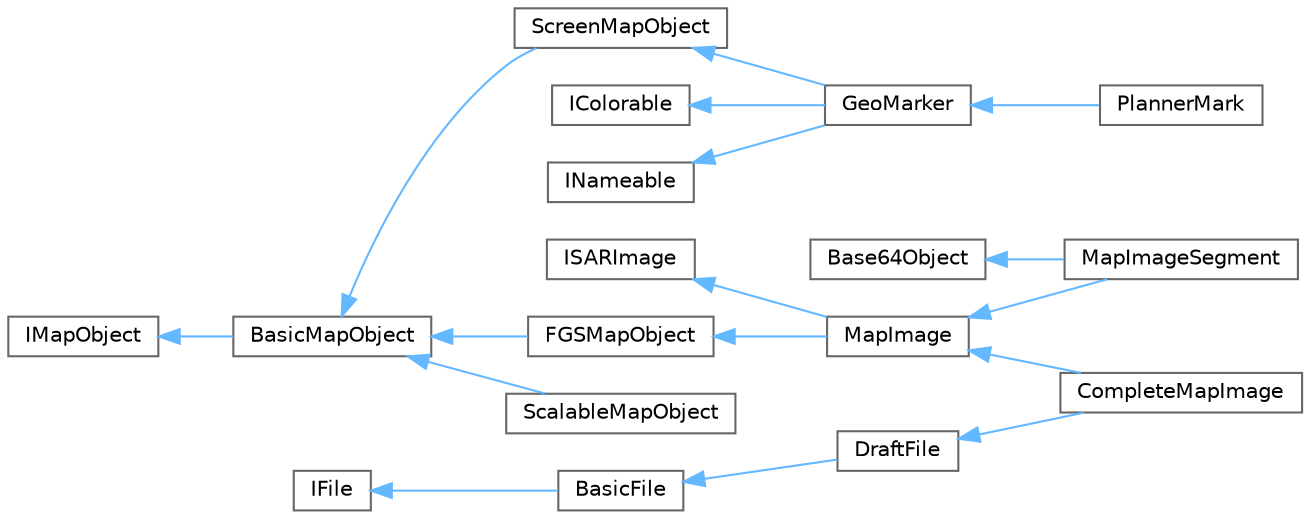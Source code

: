 digraph "Иерархия классов. Графический вид."
{
 // INTERACTIVE_SVG=YES
 // LATEX_PDF_SIZE
  bgcolor="transparent";
  edge [fontname=Helvetica,fontsize=10,labelfontname=Helvetica,labelfontsize=10];
  node [fontname=Helvetica,fontsize=10,shape=box,height=0.2,width=0.4];
  rankdir="LR";
  Node0 [id="Node000000",label="Base64Object",height=0.2,width=0.4,color="grey40", fillcolor="white", style="filled",URL="$d8/dec/class_quasar_s_d_k_1_1_i_o_1_1_base64_object.html",tooltip="Объект, способный конвертировать свои бинарные данные в base64-строку."];
  Node0 -> Node1 [id="edge1_Node000000_Node000001",dir="back",color="steelblue1",style="solid",tooltip=" "];
  Node1 [id="Node000001",label="MapImageSegment",height=0.2,width=0.4,color="grey40", fillcolor="white", style="filled",URL="$d1/d05/class_quasar_s_d_k_1_1_map_1_1_map_image_segment.html",tooltip="Сегмент или полное радиолокационное изображение на карте, сохраненное в Base64-строке."];
  Node13 [id="Node000013",label="IColorable",height=0.2,width=0.4,color="grey40", fillcolor="white", style="filled",URL="$de/de2/class_i_colorable.html",tooltip=" "];
  Node13 -> Node11 [id="edge2_Node000013_Node000011",dir="back",color="steelblue1",style="solid",tooltip=" "];
  Node11 [id="Node000011",label="GeoMarker",height=0.2,width=0.4,color="grey40", fillcolor="white", style="filled",URL="$d4/d7f/class_map_1_1_geo_marker.html",tooltip=" "];
  Node11 -> Node12 [id="edge3_Node000011_Node000012",dir="back",color="steelblue1",style="solid",tooltip=" "];
  Node12 [id="Node000012",label="PlannerMark",height=0.2,width=0.4,color="grey40", fillcolor="white", style="filled",URL="$db/d2b/class_map_1_1_planner_mark.html",tooltip=" "];
  Node6 [id="Node000006",label="IFile",height=0.2,width=0.4,color="grey40", fillcolor="white", style="filled",URL="$df/dad/class_quasar_s_d_k_1_1_i_o_1_1_i_file.html",tooltip="Интерфейс, описывающий абстрактный файл в файловой системе."];
  Node6 -> Node5 [id="edge4_Node000006_Node000005",dir="back",color="steelblue1",style="solid",tooltip=" "];
  Node5 [id="Node000005",label="BasicFile",height=0.2,width=0.4,color="grey40", fillcolor="white", style="filled",URL="$d3/d7e/class_quasar_s_d_k_1_1_i_o_1_1_basic_file.html",tooltip="Абстрактный класс для существующего файла в файловой системе."];
  Node5 -> Node4 [id="edge5_Node000005_Node000004",dir="back",color="steelblue1",style="solid",tooltip=" "];
  Node4 [id="Node000004",label="DraftFile",height=0.2,width=0.4,color="grey40", fillcolor="white", style="filled",URL="$d4/d32/class_quasar_s_d_k_1_1_i_o_1_1_draft_file.html",tooltip="Класс, описывающий черновик файла - файл, который еще не был сохранен на диск, но готовится к этому."];
  Node4 -> Node3 [id="edge6_Node000004_Node000003",dir="back",color="steelblue1",style="solid",tooltip=" "];
  Node3 [id="Node000003",label="CompleteMapImage",height=0.2,width=0.4,color="grey40", fillcolor="white", style="filled",URL="$dc/dc3/class_quasar_s_d_k_1_1_map_1_1_complete_map_image.html",tooltip="Радиолокационное изображение на карте, сохраненное в файл."];
  Node15 [id="Node000015",label="IMapObject",height=0.2,width=0.4,color="grey40", fillcolor="white", style="filled",URL="$d5/d1e/class_quasar_s_d_k_1_1_map_1_1_i_map_object.html",tooltip="Интерфейс, описывающий абстрактный объект карты."];
  Node15 -> Node8 [id="edge7_Node000015_Node000008",dir="back",color="steelblue1",style="solid",tooltip=" "];
  Node8 [id="Node000008",label="BasicMapObject",height=0.2,width=0.4,color="grey40", fillcolor="white", style="filled",URL="$d7/ddf/class_quasar_s_d_k_1_1_map_1_1_basic_map_object.html",tooltip="Абстрактный класс, реализующий функции интерфейса IMapObject, за исключением масштаба."];
  Node8 -> Node7 [id="edge8_Node000008_Node000007",dir="back",color="steelblue1",style="solid",tooltip=" "];
  Node7 [id="Node000007",label="FGSMapObject",height=0.2,width=0.4,color="grey40", fillcolor="white", style="filled",URL="$d9/dd3/class_quasar_s_d_k_1_1_map_1_1_f_g_s_map_object.html",tooltip="Базовый класс для объектов карты, которые имеют четкую привязку в метрах по размеру."];
  Node7 -> Node2 [id="edge9_Node000007_Node000002",dir="back",color="steelblue1",style="solid",tooltip=" "];
  Node2 [id="Node000002",label="MapImage",height=0.2,width=0.4,color="grey40", fillcolor="white", style="filled",URL="$df/d2b/class_quasar_s_d_k_1_1_map_1_1_map_image.html",tooltip="Абстрактный класс, описывающий радиолокационное изображение в качестве объекта карты."];
  Node2 -> Node3 [id="edge10_Node000002_Node000003",dir="back",color="steelblue1",style="solid",tooltip=" "];
  Node2 -> Node1 [id="edge11_Node000002_Node000001",dir="back",color="steelblue1",style="solid",tooltip=" "];
  Node8 -> Node9 [id="edge12_Node000008_Node000009",dir="back",color="steelblue1",style="solid",tooltip=" "];
  Node9 [id="Node000009",label="ScalableMapObject",height=0.2,width=0.4,color="grey40", fillcolor="white", style="filled",URL="$da/d1a/class_quasar_s_d_k_1_1_map_1_1_scalable_map_object.html",tooltip=" "];
  Node8 -> Node10 [id="edge13_Node000008_Node000010",dir="back",color="steelblue1",style="solid",tooltip=" "];
  Node10 [id="Node000010",label="ScreenMapObject",height=0.2,width=0.4,color="grey40", fillcolor="white", style="filled",URL="$d5/daf/class_quasar_s_d_k_1_1_map_1_1_screen_map_object.html",tooltip="Базовый класс для объектов карты, привязанных по размеру к экрану."];
  Node10 -> Node11 [id="edge14_Node000010_Node000011",dir="back",color="steelblue1",style="solid",tooltip=" "];
  Node14 [id="Node000014",label="INameable",height=0.2,width=0.4,color="grey40", fillcolor="white", style="filled",URL="$d9/d5a/class_i_nameable.html",tooltip=" "];
  Node14 -> Node11 [id="edge15_Node000014_Node000011",dir="back",color="steelblue1",style="solid",tooltip=" "];
  Node16 [id="Node000016",label="ISARImage",height=0.2,width=0.4,color="grey40", fillcolor="white", style="filled",URL="$d7/d37/class_quasar_s_d_k_1_1_map_1_1_i_s_a_r_image.html",tooltip="Интерфейс, описывающий радиолокационное изображение с РЛС."];
  Node16 -> Node2 [id="edge16_Node000016_Node000002",dir="back",color="steelblue1",style="solid",tooltip=" "];
}
